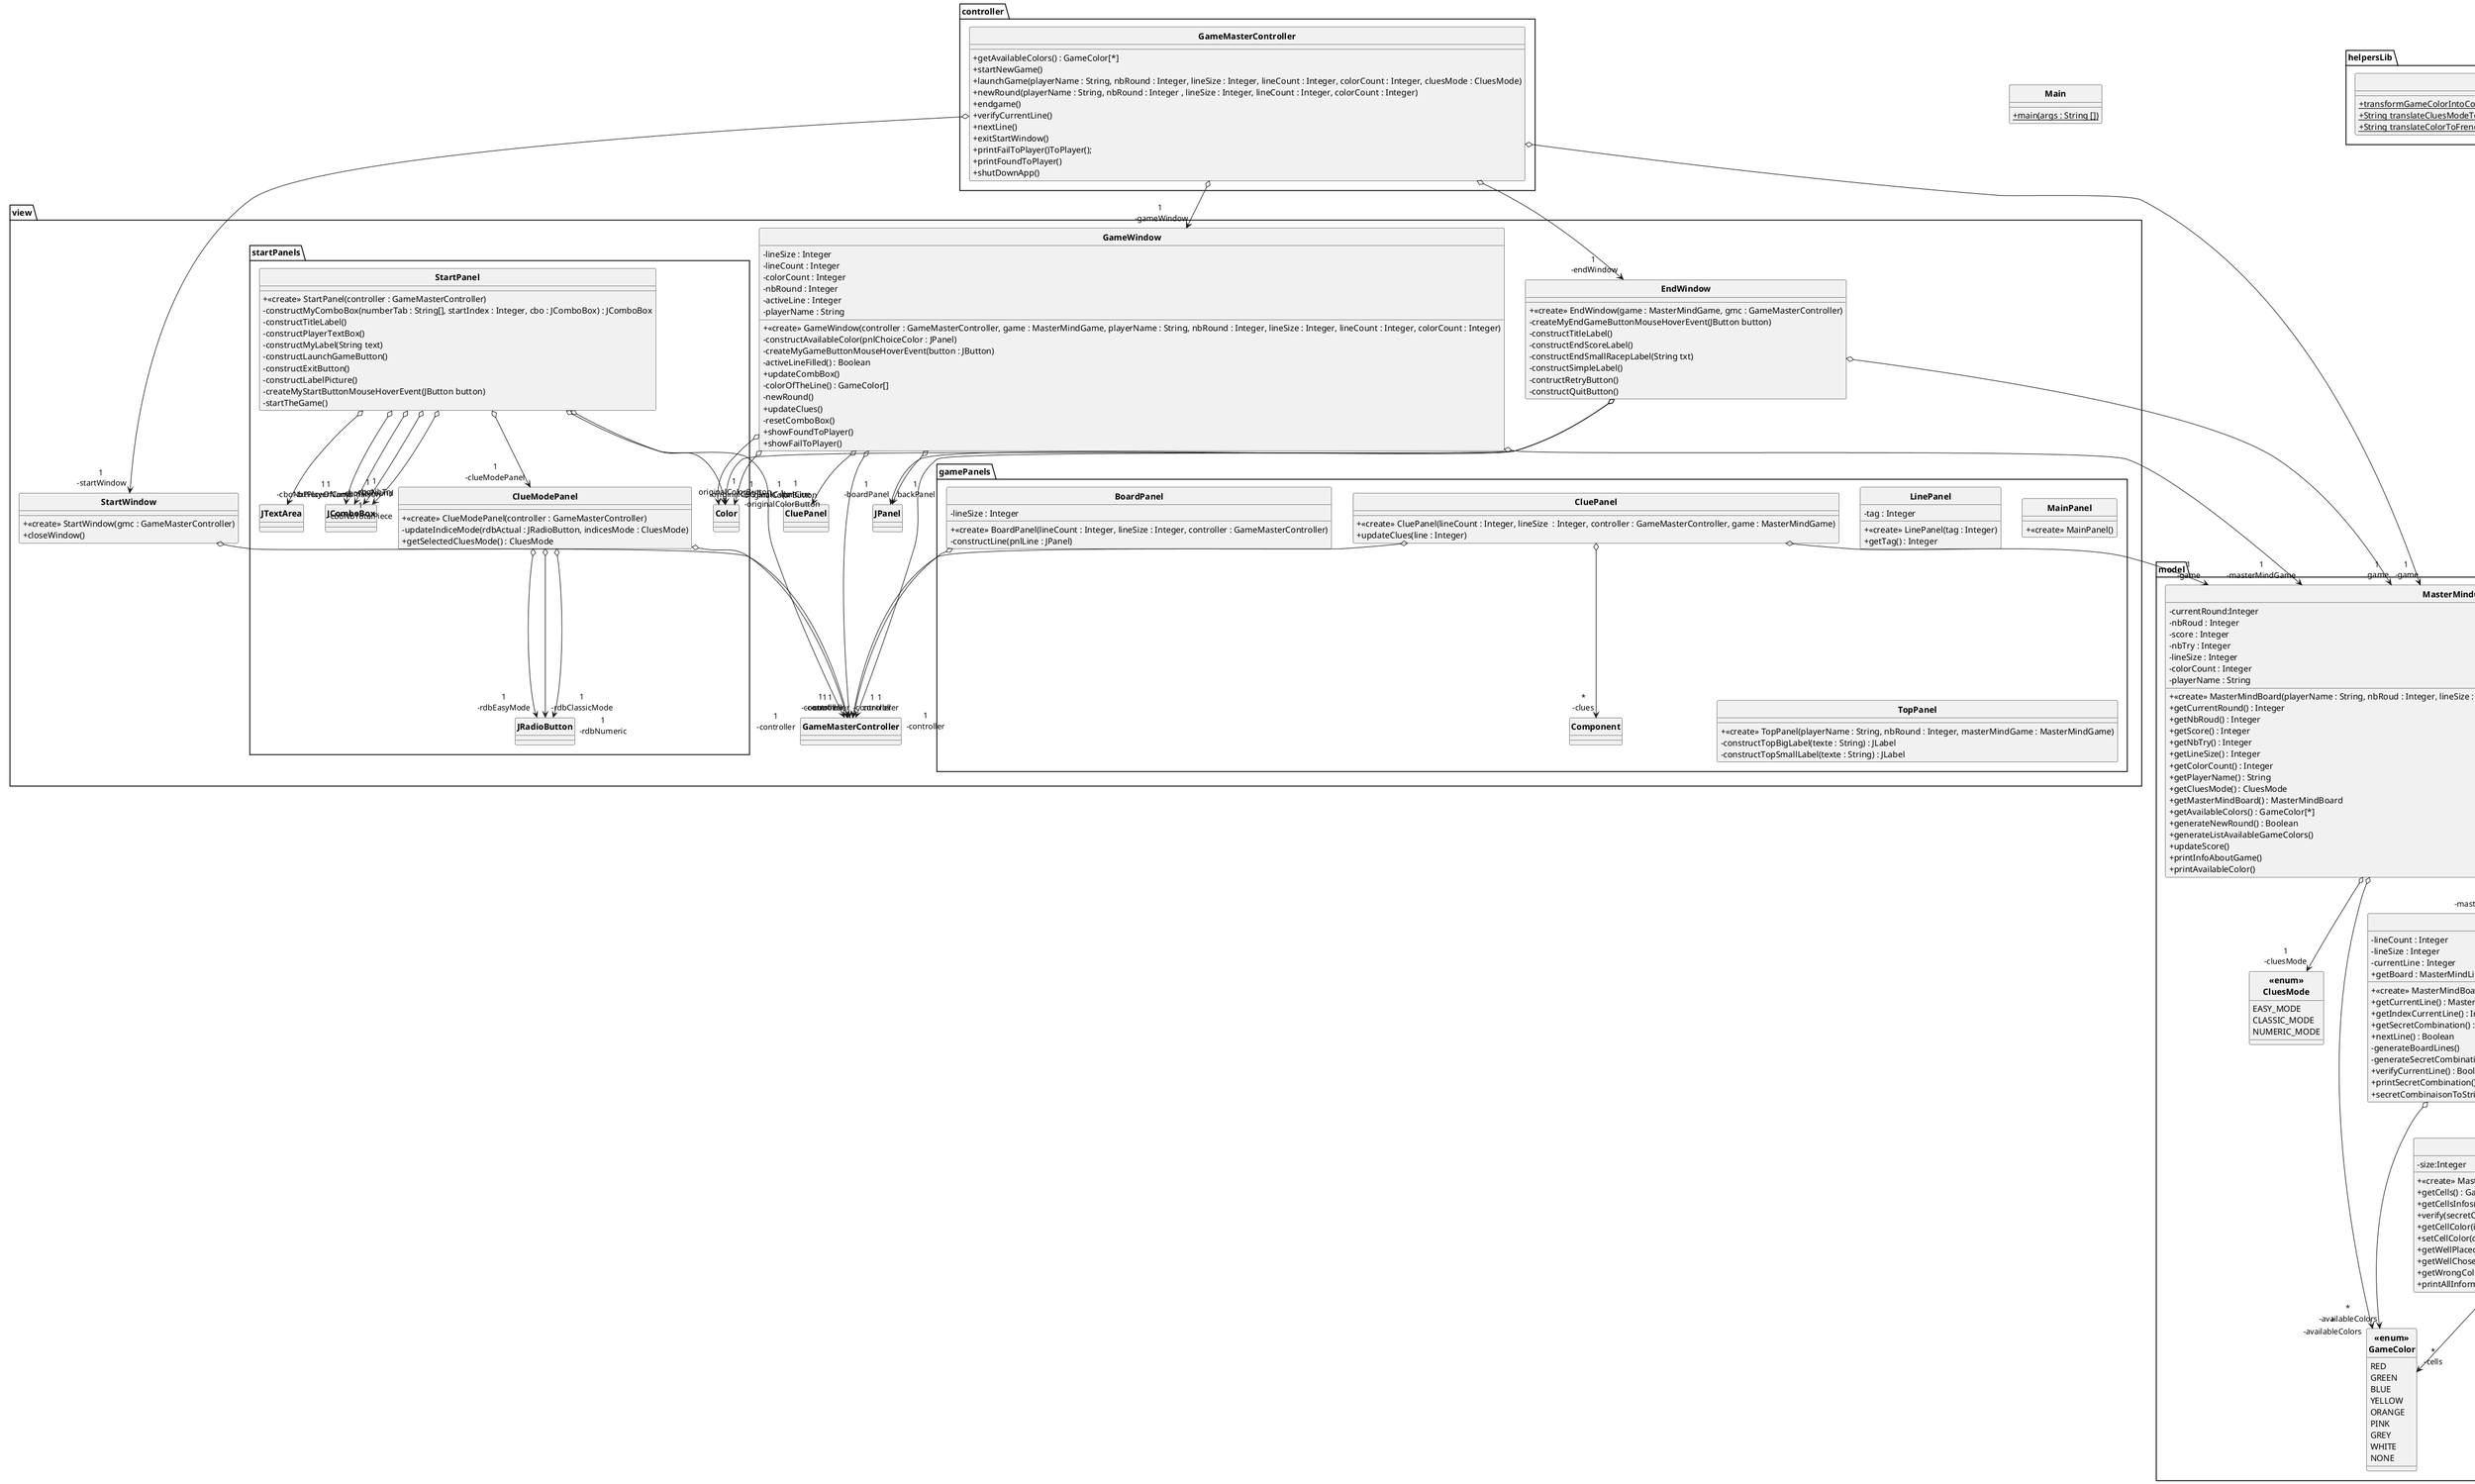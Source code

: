 @startuml
skinparam style strictuml
skinparam classAttributeIconSize 0
skinparam classFontStyle Bold

package model
{
    enum "<<enum>>\nCellInfo" as CellInfo
    {
        WELL_PLACED
        GOOD_COLOR
        NOT_PRESENT
        NONE
    }

    enum "<<enum>>\nCluesMode" as CluesMode
    {
        EASY_MODE
        CLASSIC_MODE
        NUMERIC_MODE
    }

    enum "<<enum>>\nGameColor" as GameColor
    {
        RED
        GREEN
        BLUE
        YELLOW
        ORANGE
        PINK
        GREY
        WHITE
        NONE
    }

    class MasterMindBoard
    {
        - lineCount : Integer
        - lineSize : Integer
        - currentLine : Integer
        + <<create>> MasterMindBoard(lineSize:Integer, lineCount:Integer, availableColors : GameColor[*])
        + getCurrentLine() : MasterMindLine
        + getIndexCurrentLine() : Integer
        + getSecretCombination() : MasterMindLine
        + getBoard : MasterMindLine[*]
        + nextLine() : Boolean
        - generateBoardLines()
        - generateSecretCombination()
        + verifyCurrentLine() : Boolean
        + printSecretCombination()
        + secretCombinaisonToString():String
    }

    MasterMindBoard o--> " 1\n -secretCombination\n\n * -board" MasterMindLine
    MasterMindBoard o--> " *\n -availableColors" GameColor

    class MasterMindGame
    {
        - currentRound:Integer
        - nbRoud : Integer
        - score : Integer
        - nbTry : Integer
        - lineSize : Integer
        - colorCount : Integer
        - playerName : String
        + <<create>> MasterMindBoard(playerName : String, nbRoud : Integer, lineSize : Integer, colorCount : Integer, nbTry : Integer,cluesMode : CluesMode)
        + getCurrentRound() : Integer
        + getNbRoud() : Integer
        + getScore() : Integer
        + getNbTry() : Integer
        + getLineSize() : Integer
        + getColorCount() : Integer
        + getPlayerName() : String
        + getCluesMode() : CluesMode
        + getMasterMindBoard() : MasterMindBoard
        + getAvailableColors() : GameColor[*]
        + generateNewRound() : Boolean
        + generateListAvailableGameColors()
        + updateScore()
        + printInfoAboutGame()
        + printAvailableColor()
    }

    MasterMindGame o--> " 1\n -cluesMode" CluesMode
    MasterMindGame o--> " 1\n -masterMindBoard" MasterMindBoard
    MasterMindGame o--> " *\n -availableColors" GameColor

    class MasterMindLine
    {
        - size:Integer
        +<<create>> MasterMindLine(size:Integer)
        + getCells() : GameColor[*]
        + getCellsInfos() : CellInfo[*]
        + verify(secretCombination:MasterMindLine) : Boolean
        + getCellColor(index:Integer) : GameColor
        + setCellColor(color:GameColor, index:Integer)
        + getWellPlaced() : Integer
        + getWellChosen() : Integer
        + getWrongColor() : Integer
        + printAllInformationsAboutTheLine(secretCombination:MasterMindLine)
    }

    MasterMindLine o--> " *\n -cells" GameColor
    MasterMindLine o--> " *\n -cellInfos" CellInfo
}

package view
{
    class StartWindow
    {
        + <<create>> StartWindow(gmc : GameMasterController)
        + closeWindow()
    }

    StartWindow o--> "1\n-controller" GameMasterController

    package startPanels
    {
        class StartPanel
        {
                + <<create>> StartPanel(controller : GameMasterController)
                - constructMyComboBox(numberTab : String[], startIndex : Integer, cbo : JComboBox) : JComboBox
                - constructTitleLabel()
                - constructPlayerTextBox()
                - constructMyLabel(String text)
                - constructLaunchGameButton()
                - constructExitButton()
                - constructLabelPicture()
                - createMyStartButtonMouseHoverEvent(JButton button)
                - startTheGame()
        }

        StartPanel o--> "1\n-controller" GameMasterController
        StartPanel o--> "1\n-txtPlayerName" JTextArea
        StartPanel o--> "1\n-cboNbRound" JComboBox
        StartPanel o--> "1\n-cboNbTotalPiece" JComboBox
        StartPanel o--> "1\n-cboNbTry" JComboBox
        StartPanel o--> "1\n-cboNbPieceOfCombinaison" JComboBox
        StartPanel o--> "1\n-clueModePanel" ClueModePanel
        StartPanel o--> "1\n-originalColorButton" Color

        class ClueModePanel
        {
            + <<create>> ClueModePanel(controller : GameMasterController)
            - updateIndiceMode(rdbActual : JRadioButton, indicesMode : CluesMode)
            + getSelectedCluesMode() : CluesMode
        }

        ClueModePanel o--> "1\n-controller" GameMasterController
        ClueModePanel o--> "1\n-rdbEasyMode" JRadioButton
        ClueModePanel o--> "1\n-rdbClassicMode" JRadioButton
        ClueModePanel o--> "1\n-rdbNumeric" JRadioButton
    }

    class GameWindow
    {
        - lineSize : Integer
        - lineCount : Integer
        - colorCount : Integer
        - nbRound : Integer
        - activeLine : Integer
        - playerName : String
        + <<create>> GameWindow(controller : GameMasterController, game : MasterMindGame, playerName : String, nbRound : Integer, lineSize : Integer, lineCount : Integer, colorCount : Integer)
        - constructAvailableColor(pnlChoiceColor : JPanel)
        - createMyGameButtonMouseHoverEvent(button : JButton)
        - activeLineFilled() : Boolean
        + updateCombBox()
        - colorOfTheLine() : GameColor[]
        - newRound()
        + updateClues()
        - resetComboBox()
        + showFoundToPlayer()
        + showFailToPlayer()
    }

    GameWindow o--> "1\n-controller" GameMasterController
    GameWindow o--> "1\n-masterMindGame" MasterMindGame
    GameWindow o--> "1\n-boardPanel" JPanel
    GameWindow o--> "1\n-pnlClue" CluePanel
    GameWindow o--> "1\n-originalCBOBackColor" Color
    GameWindow o--> "1\n-originalColorButton" Color

    package gamePanels
    {
        class BoardPanel
        {
           - lineSize : Integer
           + <<create>> BoardPanel(lineCount : Integer, lineSize : Integer, controller : GameMasterController)
           - constructLine(pnlLine : JPanel)
        }

        BoardPanel o--> "1\n-controller" GameMasterController

        class CluePanel
        {
            + <<create>> CluePanel(lineCount : Integer, lineSize  : Integer, controller : GameMasterController, game : MasterMindGame)
            + updateClues(line : Integer)
        }

        CluePanel o--> "1\n-controller" GameMasterController
        CluePanel o--> "1\n-game" MasterMindGame
        CluePanel o--> "*\n-clues" Component

        class LinePanel
        {
            - tag : Integer
            + <<create>> LinePanel(tag : Integer)
            + getTag() : Integer
        }

        class MainPanel
        {
            + <<create>> MainPanel()
        }

        class TopPanel
        {
           + <<create>> TopPanel(playerName : String, nbRound : Integer, masterMindGame : MasterMindGame)
           - constructTopBigLabel(texte : String) : JLabel
           - constructTopSmallLabel(texte : String) : JLabel
        }
    }

    class EndWindow
    {
        + <<create>> EndWindow(game : MasterMindGame, gmc : GameMasterController)
        - createMyEndGameButtonMouseHoverEvent(JButton button)
        - constructTitleLabel()
        - constructEndScoreLabel()
        - constructEndSmallRacepLabel(String txt)
        - constructSimpleLabel()
        - contructRetryButton()
        - constructQuitButton()
    }

    EndWindow o--> "1\n game" MasterMindGame
    EndWindow o--> "1\n controller" GameMasterController
    EndWindow o--> "1\n originalColorButton" Color
    EndWindow o--> "1\n backPanel" JPanel
}

package controller
{
    class GameMasterController
    {
        + getAvailableColors() : GameColor[*]
        + startNewGame()
        + launchGame(playerName : String, nbRound : Integer, lineSize : Integer, lineCount : Integer, colorCount : Integer, cluesMode : CluesMode)
        + newRound(playerName : String, nbRound : Integer , lineSize : Integer, lineCount : Integer, colorCount : Integer)
        + endgame()
        + verifyCurrentLine()
        + nextLine()
        + exitStartWindow()
        + printFailToPlayer()ToPlayer();
        + printFoundToPlayer()
        + shutDownApp()
    }

    GameMasterController o--> "1\n -startWindow" StartWindow
    GameMasterController o--> "1\n -gameWindow" GameWindow
    GameMasterController o--> "1\n -endWindow" EndWindow
    GameMasterController o--> "1\n -game" MasterMindGame
}

package helpersLib
{
    class Helpers
    {
        + {static} transformGameColorIntoColor(c : GameColor) : Color
        + {static} String translateCluesModeToFrench(cluesMode : CluesMode) : String
        + {static} String translateColorToFrench(c GameColor) : String
    }
}

class Main
{
    + {static} main(args : String [])
}

'The uses


@enduml